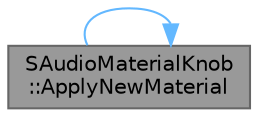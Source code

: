 digraph "SAudioMaterialKnob::ApplyNewMaterial"
{
 // INTERACTIVE_SVG=YES
 // LATEX_PDF_SIZE
  bgcolor="transparent";
  edge [fontname=Helvetica,fontsize=10,labelfontname=Helvetica,labelfontsize=10];
  node [fontname=Helvetica,fontsize=10,shape=box,height=0.2,width=0.4];
  rankdir="LR";
  Node1 [id="Node000001",label="SAudioMaterialKnob\l::ApplyNewMaterial",height=0.2,width=0.4,color="gray40", fillcolor="grey60", style="filled", fontcolor="black",tooltip="Apply new material to be used to render the Slate."];
  Node1 -> Node1 [id="edge1_Node000001_Node000001",color="steelblue1",style="solid",tooltip=" "];
}
